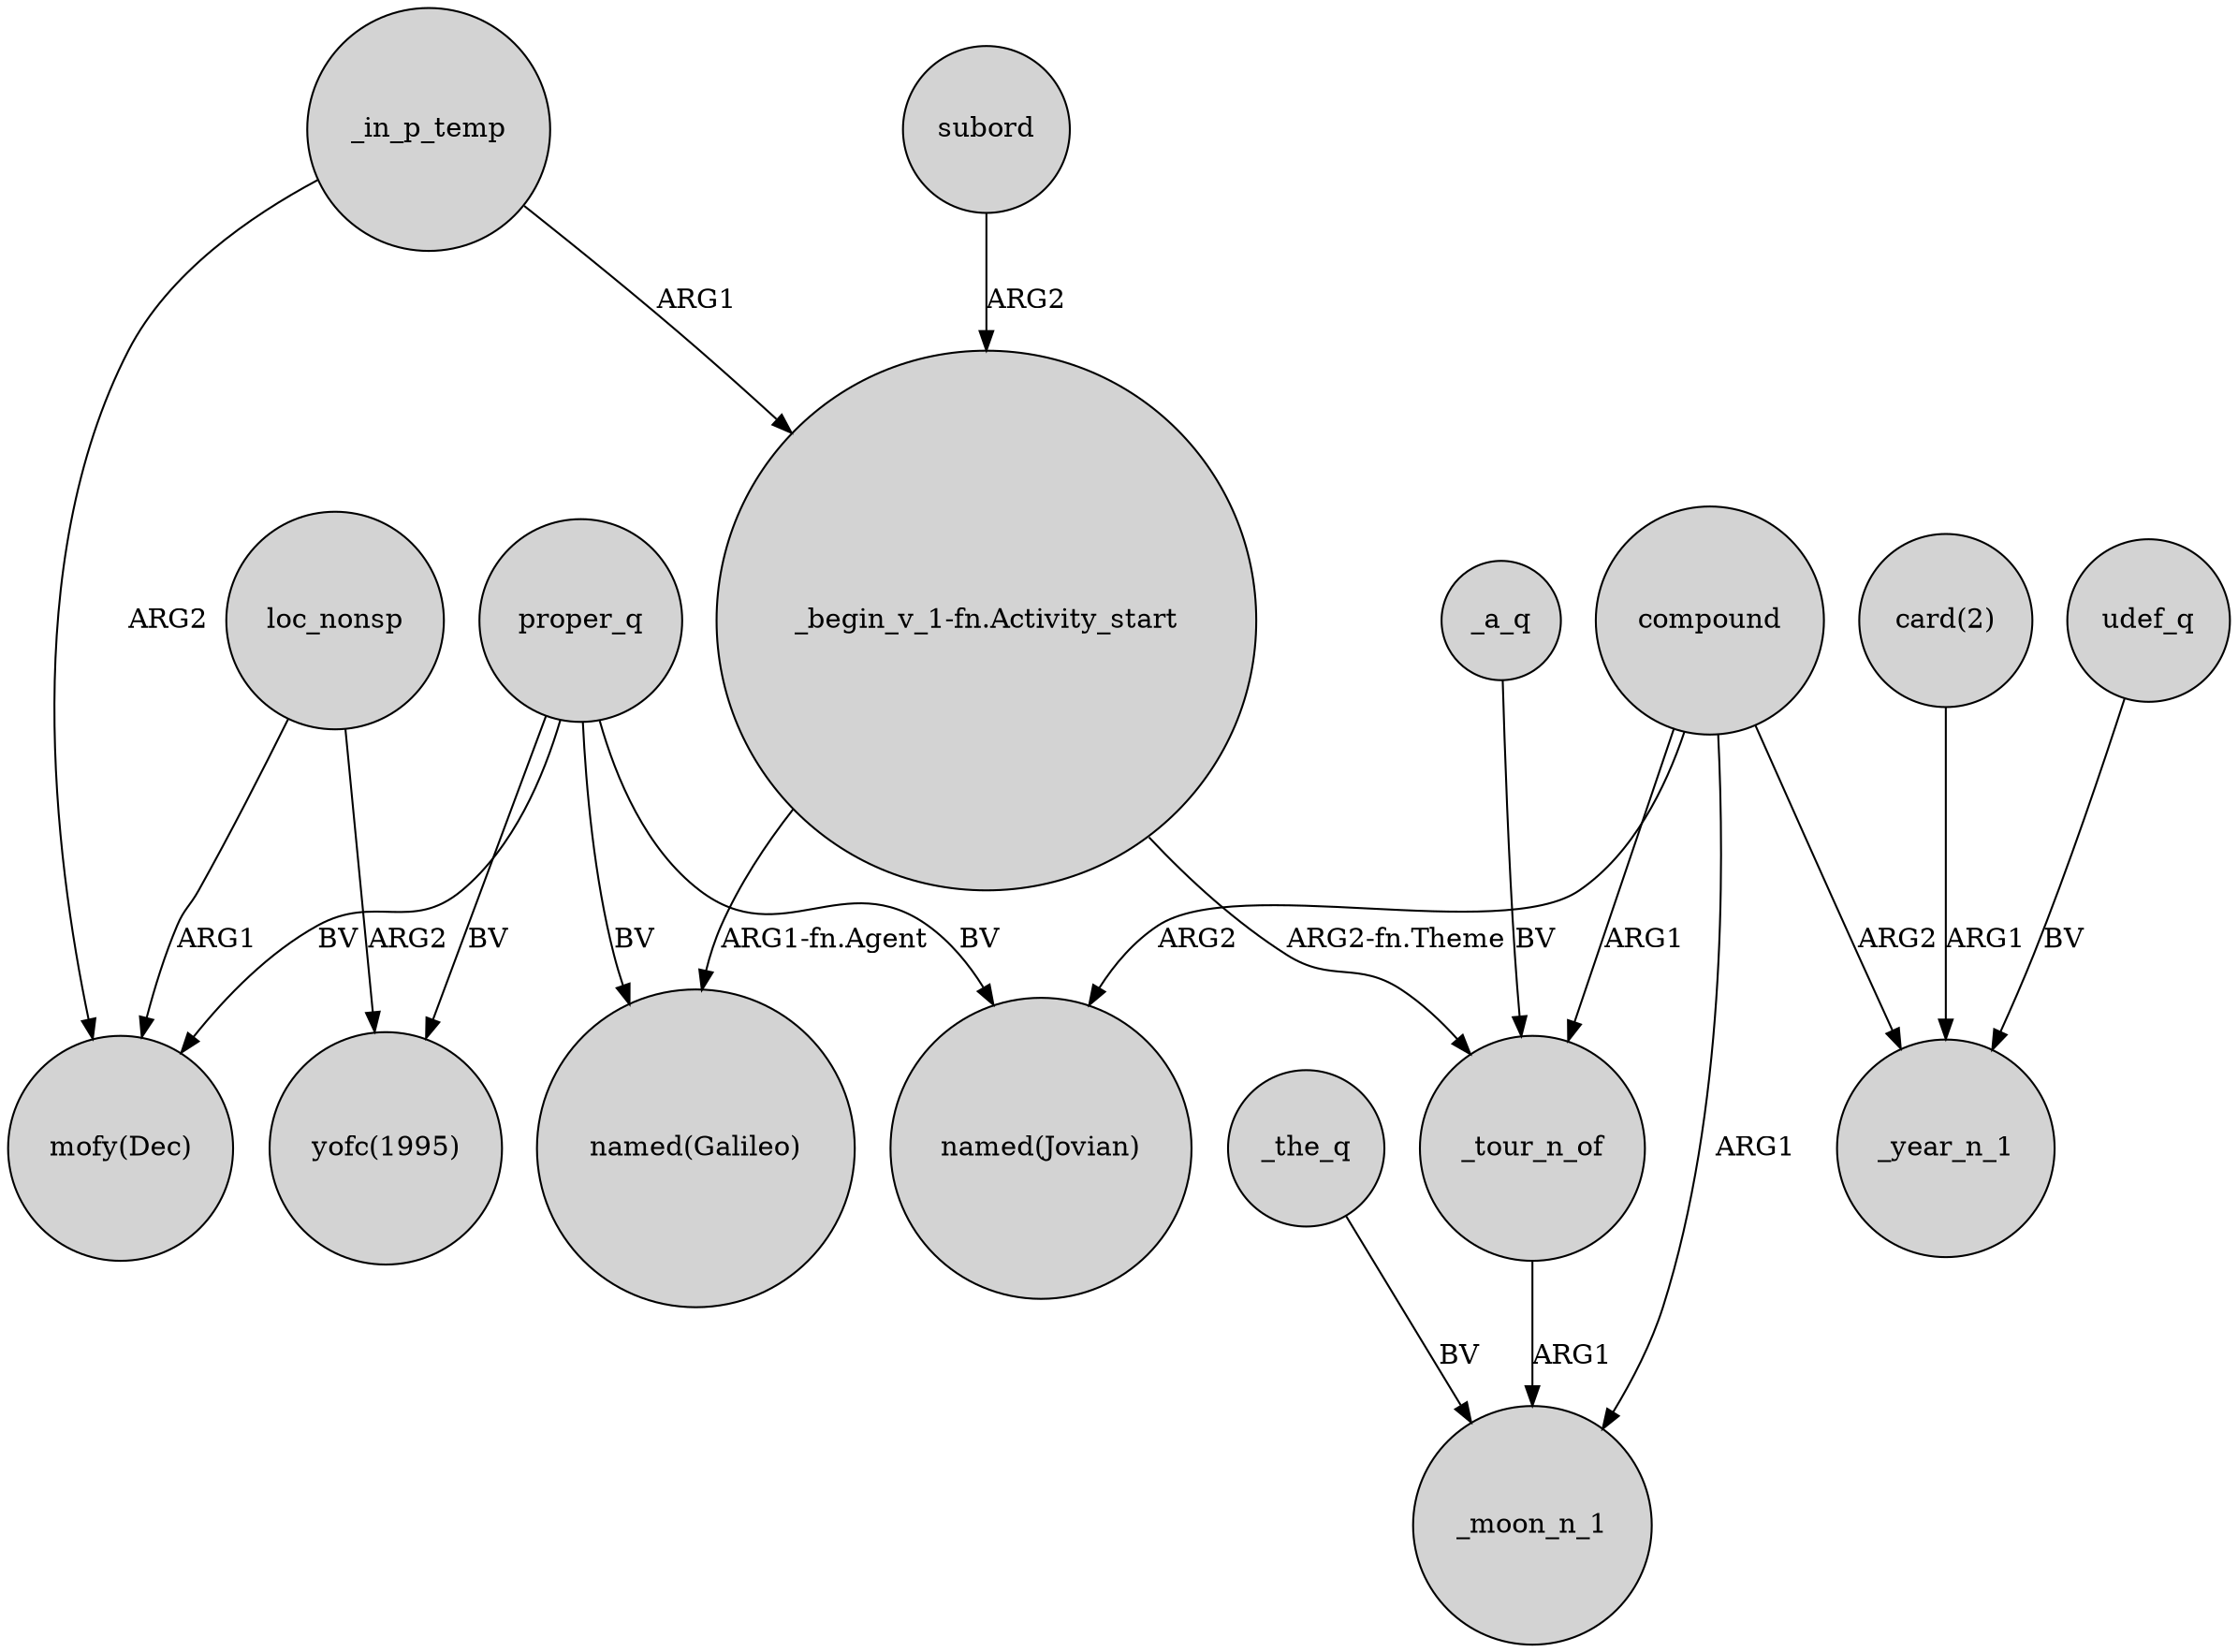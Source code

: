 digraph {
	node [shape=circle style=filled]
	loc_nonsp -> "yofc(1995)" [label=ARG2]
	compound -> _tour_n_of [label=ARG1]
	"_begin_v_1-fn.Activity_start" -> "named(Galileo)" [label="ARG1-fn.Agent"]
	"_begin_v_1-fn.Activity_start" -> _tour_n_of [label="ARG2-fn.Theme"]
	proper_q -> "mofy(Dec)" [label=BV]
	_the_q -> _moon_n_1 [label=BV]
	_in_p_temp -> "mofy(Dec)" [label=ARG2]
	compound -> "named(Jovian)" [label=ARG2]
	proper_q -> "yofc(1995)" [label=BV]
	_a_q -> _tour_n_of [label=BV]
	compound -> _moon_n_1 [label=ARG1]
	"card(2)" -> _year_n_1 [label=ARG1]
	subord -> "_begin_v_1-fn.Activity_start" [label=ARG2]
	_tour_n_of -> _moon_n_1 [label=ARG1]
	proper_q -> "named(Galileo)" [label=BV]
	_in_p_temp -> "_begin_v_1-fn.Activity_start" [label=ARG1]
	loc_nonsp -> "mofy(Dec)" [label=ARG1]
	udef_q -> _year_n_1 [label=BV]
	proper_q -> "named(Jovian)" [label=BV]
	compound -> _year_n_1 [label=ARG2]
}
